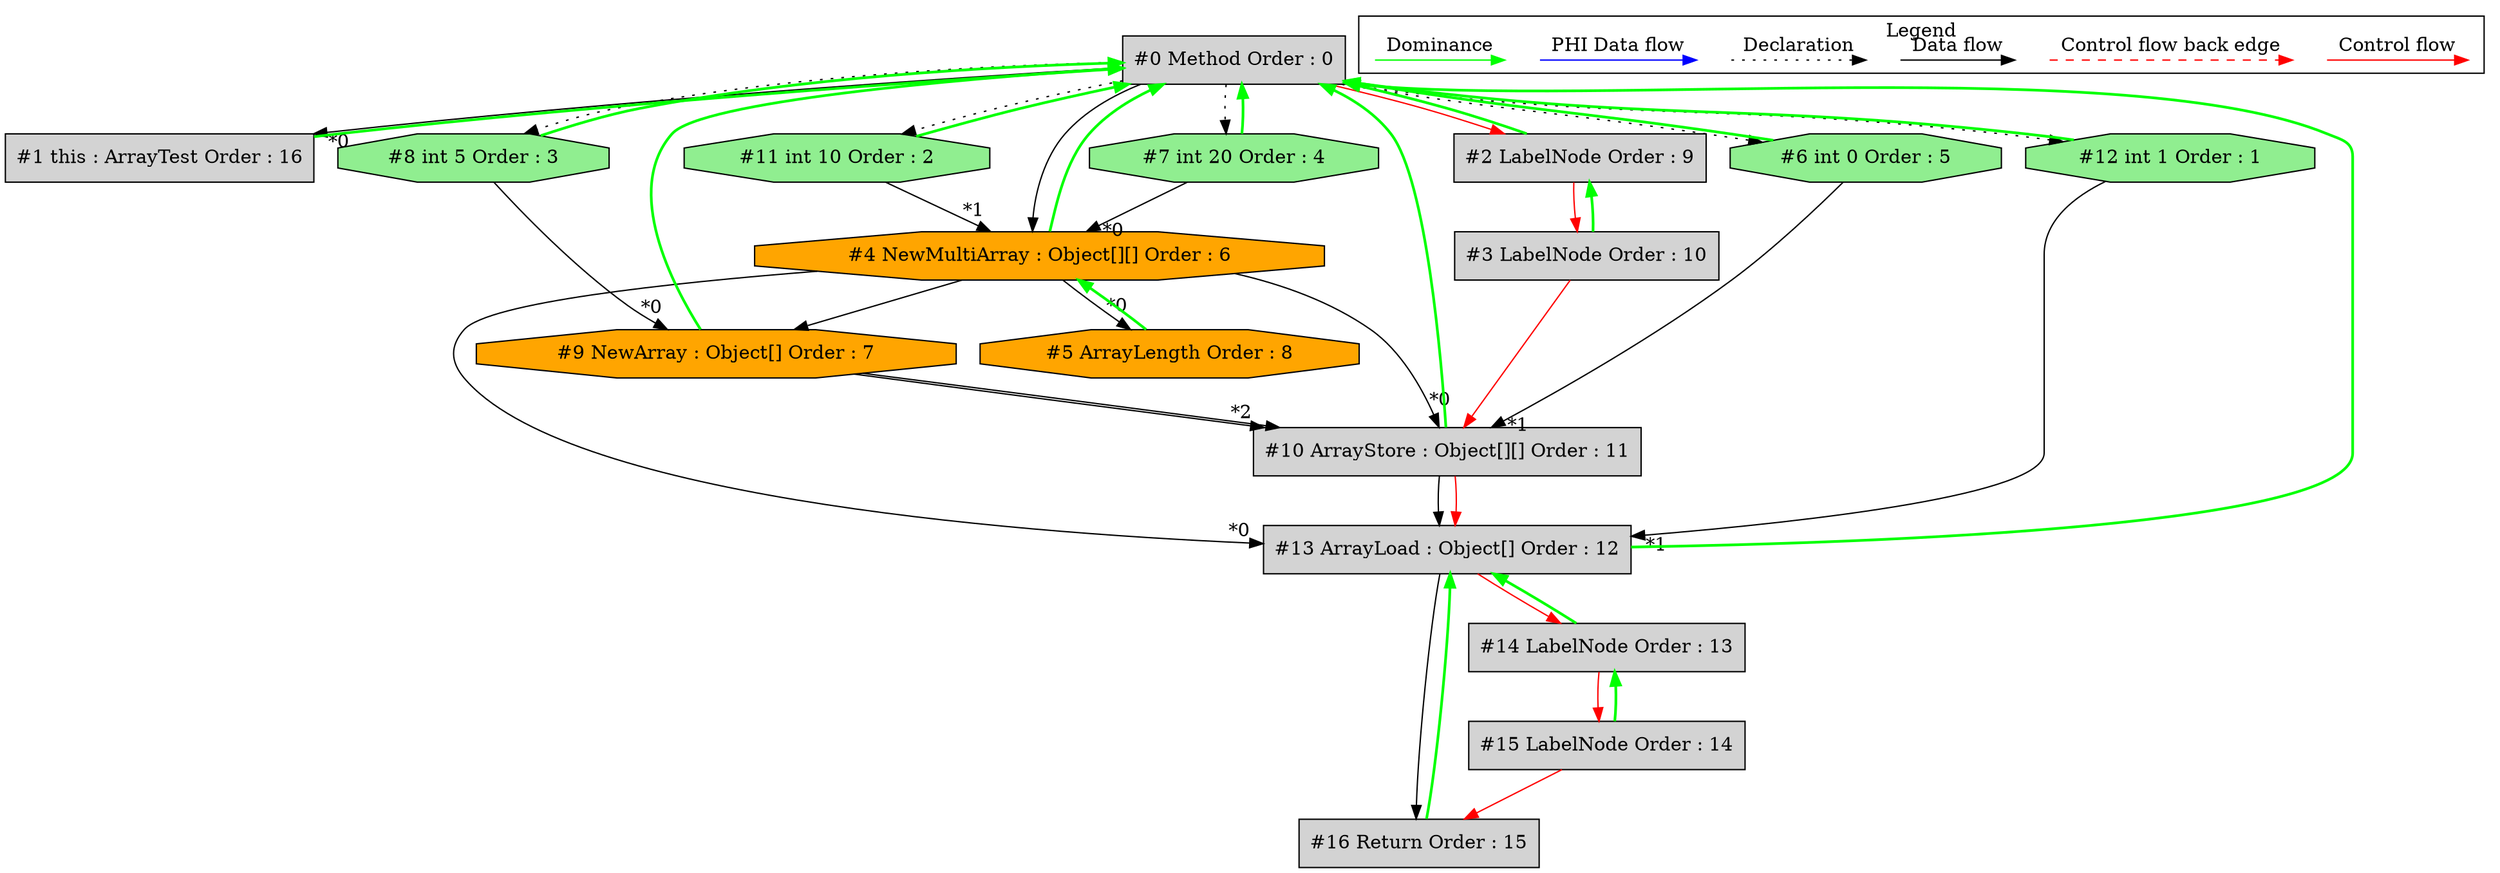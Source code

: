 digraph debugoutput {
 ordering="in";
 node0[label="#0 Method Order : 0",shape=box, fillcolor=lightgrey, style=filled];
 node1[label="#1 this : ArrayTest Order : 16",shape=box, fillcolor=lightgrey, style=filled];
 node1 -> node0[dir="forward" color="green" penwidth="2"];
 node0 -> node1[headlabel="*0", labeldistance=2];
 node2[label="#2 LabelNode Order : 9",shape=box, fillcolor=lightgrey, style=filled];
 node2 -> node0[dir="forward" color="green" penwidth="2"];
 node0 -> node2[labeldistance=2, color=red, fontcolor=red];
 node3[label="#3 LabelNode Order : 10",shape=box, fillcolor=lightgrey, style=filled];
 node3 -> node2[dir="forward" color="green" penwidth="2"];
 node2 -> node3[labeldistance=2, color=red, fontcolor=red];
 node4[label="#4 NewMultiArray : Object[][] Order : 6",shape=octagon, fillcolor=orange, style=filled];
 node4 -> node0[dir="forward" color="green" penwidth="2"];
 node7 -> node4[headlabel="*0", labeldistance=2];
 node11 -> node4[headlabel="*1", labeldistance=2];
 node0 -> node4;
 node5[label="#5 ArrayLength Order : 8",shape=octagon, fillcolor=orange, style=filled];
 node5 -> node4[dir="forward" color="green" penwidth="2"];
 node4 -> node5[headlabel="*0", labeldistance=2];
 node6[label="#6 int 0 Order : 5",shape=octagon, fillcolor=lightgreen, style=filled];
 node6 -> node0[dir="forward" color="green" penwidth="2"];
 node0 -> node6[style=dotted];
 node7[label="#7 int 20 Order : 4",shape=octagon, fillcolor=lightgreen, style=filled];
 node7 -> node0[dir="forward" color="green" penwidth="2"];
 node0 -> node7[style=dotted];
 node8[label="#8 int 5 Order : 3",shape=octagon, fillcolor=lightgreen, style=filled];
 node8 -> node0[dir="forward" color="green" penwidth="2"];
 node0 -> node8[style=dotted];
 node9[label="#9 NewArray : Object[] Order : 7",shape=octagon, fillcolor=orange, style=filled];
 node9 -> node0[dir="forward" color="green" penwidth="2"];
 node8 -> node9[headlabel="*0", labeldistance=2];
 node4 -> node9;
 node10[label="#10 ArrayStore : Object[][] Order : 11",shape=box, fillcolor=lightgrey, style=filled];
 node10 -> node0[dir="forward" color="green" penwidth="2"];
 node4 -> node10[headlabel="*0", labeldistance=2];
 node6 -> node10[headlabel="*1", labeldistance=2];
 node9 -> node10[headlabel="*2", labeldistance=2];
 node9 -> node10;
 node3 -> node10[labeldistance=2, color=red, fontcolor=red];
 node11[label="#11 int 10 Order : 2",shape=octagon, fillcolor=lightgreen, style=filled];
 node11 -> node0[dir="forward" color="green" penwidth="2"];
 node0 -> node11[style=dotted];
 node12[label="#12 int 1 Order : 1",shape=octagon, fillcolor=lightgreen, style=filled];
 node12 -> node0[dir="forward" color="green" penwidth="2"];
 node0 -> node12[style=dotted];
 node13[label="#13 ArrayLoad : Object[] Order : 12",shape=box, fillcolor=lightgrey, style=filled];
 node13 -> node0[dir="forward" color="green" penwidth="2"];
 node4 -> node13[headlabel="*0", labeldistance=2];
 node12 -> node13[headlabel="*1", labeldistance=2];
 node10 -> node13;
 node10 -> node13[labeldistance=2, color=red, fontcolor=red];
 node14[label="#14 LabelNode Order : 13",shape=box, fillcolor=lightgrey, style=filled];
 node14 -> node13[dir="forward" color="green" penwidth="2"];
 node13 -> node14[labeldistance=2, color=red, fontcolor=red];
 node15[label="#15 LabelNode Order : 14",shape=box, fillcolor=lightgrey, style=filled];
 node15 -> node14[dir="forward" color="green" penwidth="2"];
 node14 -> node15[labeldistance=2, color=red, fontcolor=red];
 node16[label="#16 Return Order : 15",shape=box, fillcolor=lightgrey, style=filled];
 node16 -> node13[dir="forward" color="green" penwidth="2"];
 node15 -> node16[labeldistance=2, color=red, fontcolor=red];
 node13 -> node16;
 subgraph cluster_000 {
  label = "Legend";
  node [shape=point]
  {
   rank=same;
   c0 [style = invis];
   c1 [style = invis];
   c2 [style = invis];
   c3 [style = invis];
   d0 [style = invis];
   d1 [style = invis];
   d2 [style = invis];
   d3 [style = invis];
   d4 [style = invis];
   d5 [style = invis];
   d6 [style = invis];
   d7 [style = invis];
  }
  c0 -> c1 [label="Control flow", style=solid, color=red]
  c2 -> c3 [label="Control flow back edge", style=dashed, color=red]
  d0 -> d1 [label="Data flow"]
  d2 -> d3 [label="Declaration", style=dotted]
  d4 -> d5 [label="PHI Data flow", color=blue]
  d6 -> d7 [label="Dominance", color=green]
 }

}
